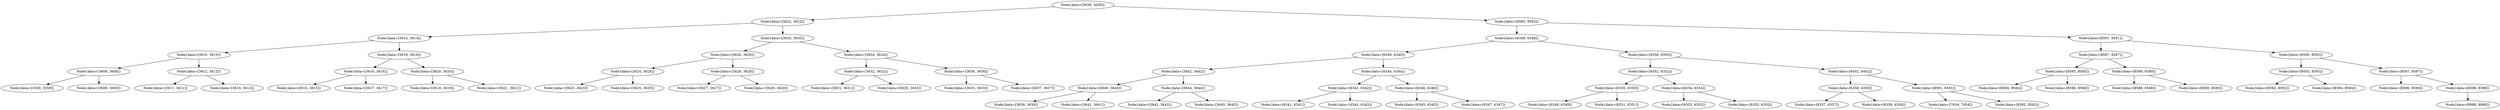 digraph G{
518984338 [label="Node{data=[3638, 3638]}"]
518984338 -> 2101770676
2101770676 [label="Node{data=[3622, 3622]}"]
2101770676 -> 2064106093
2064106093 [label="Node{data=[3614, 3614]}"]
2064106093 -> 859856992
859856992 [label="Node{data=[3610, 3610]}"]
859856992 -> 1440587544
1440587544 [label="Node{data=[3608, 3608]}"]
1440587544 -> 454612942
454612942 [label="Node{data=[3559, 3559]}"]
1440587544 -> 1590262378
1590262378 [label="Node{data=[3609, 3609]}"]
859856992 -> 1857704627
1857704627 [label="Node{data=[3612, 3612]}"]
1857704627 -> 1470506275
1470506275 [label="Node{data=[3611, 3611]}"]
1857704627 -> 173878974
173878974 [label="Node{data=[3613, 3613]}"]
2064106093 -> 525475765
525475765 [label="Node{data=[3618, 3618]}"]
525475765 -> 599914790
599914790 [label="Node{data=[3616, 3616]}"]
599914790 -> 1160273728
1160273728 [label="Node{data=[3615, 3615]}"]
599914790 -> 652456325
652456325 [label="Node{data=[3617, 3617]}"]
525475765 -> 700689755
700689755 [label="Node{data=[3620, 3620]}"]
700689755 -> 90667404
90667404 [label="Node{data=[3619, 3619]}"]
700689755 -> 36893759
36893759 [label="Node{data=[3621, 3621]}"]
2101770676 -> 962990693
962990693 [label="Node{data=[3630, 3630]}"]
962990693 -> 226220391
226220391 [label="Node{data=[3626, 3626]}"]
226220391 -> 871262813
871262813 [label="Node{data=[3624, 3624]}"]
871262813 -> 644412179
644412179 [label="Node{data=[3623, 3623]}"]
871262813 -> 789854337
789854337 [label="Node{data=[3625, 3625]}"]
226220391 -> 2088205541
2088205541 [label="Node{data=[3628, 3628]}"]
2088205541 -> 1015762356
1015762356 [label="Node{data=[3627, 3627]}"]
2088205541 -> 1562038621
1562038621 [label="Node{data=[3629, 3629]}"]
962990693 -> 1405368911
1405368911 [label="Node{data=[3634, 3634]}"]
1405368911 -> 345240710
345240710 [label="Node{data=[3632, 3632]}"]
345240710 -> 1913908557
1913908557 [label="Node{data=[3631, 3631]}"]
345240710 -> 2030590571
2030590571 [label="Node{data=[3633, 3633]}"]
1405368911 -> 191627591
191627591 [label="Node{data=[3636, 3636]}"]
191627591 -> 5305192
5305192 [label="Node{data=[3635, 3635]}"]
191627591 -> 1833177002
1833177002 [label="Node{data=[3637, 3637]}"]
518984338 -> 1453644651
1453644651 [label="Node{data=[8583, 8583]}"]
1453644651 -> 1034522305
1034522305 [label="Node{data=[6348, 6348]}"]
1034522305 -> 988148143
988148143 [label="Node{data=[6340, 6340]}"]
988148143 -> 2006024198
2006024198 [label="Node{data=[3642, 3642]}"]
2006024198 -> 127820316
127820316 [label="Node{data=[3640, 3640]}"]
127820316 -> 1982868392
1982868392 [label="Node{data=[3639, 3639]}"]
127820316 -> 1674433608
1674433608 [label="Node{data=[3641, 3641]}"]
2006024198 -> 405272967
405272967 [label="Node{data=[3644, 3644]}"]
405272967 -> 1826485789
1826485789 [label="Node{data=[3643, 3643]}"]
405272967 -> 466091333
466091333 [label="Node{data=[3645, 3645]}"]
988148143 -> 379913697
379913697 [label="Node{data=[6344, 6344]}"]
379913697 -> 828976499
828976499 [label="Node{data=[6342, 6342]}"]
828976499 -> 847730781
847730781 [label="Node{data=[6341, 6341]}"]
828976499 -> 378451613
378451613 [label="Node{data=[6343, 6343]}"]
379913697 -> 674898848
674898848 [label="Node{data=[6346, 6346]}"]
674898848 -> 1346404705
1346404705 [label="Node{data=[6345, 6345]}"]
674898848 -> 1485663876
1485663876 [label="Node{data=[6347, 6347]}"]
1034522305 -> 995361110
995361110 [label="Node{data=[6356, 6356]}"]
995361110 -> 1107956415
1107956415 [label="Node{data=[6352, 6352]}"]
1107956415 -> 378914838
378914838 [label="Node{data=[6350, 6350]}"]
378914838 -> 627014926
627014926 [label="Node{data=[6349, 6349]}"]
378914838 -> 1041929794
1041929794 [label="Node{data=[6351, 6351]}"]
1107956415 -> 739763412
739763412 [label="Node{data=[6354, 6354]}"]
739763412 -> 343563320
343563320 [label="Node{data=[6353, 6353]}"]
739763412 -> 1242817716
1242817716 [label="Node{data=[6355, 6355]}"]
995361110 -> 542233394
542233394 [label="Node{data=[6402, 6402]}"]
542233394 -> 863216296
863216296 [label="Node{data=[6358, 6358]}"]
863216296 -> 1965990754
1965990754 [label="Node{data=[6357, 6357]}"]
863216296 -> 541970231
541970231 [label="Node{data=[6359, 6359]}"]
542233394 -> 237719631
237719631 [label="Node{data=[8581, 8581]}"]
237719631 -> 551802304
551802304 [label="Node{data=[7654, 7654]}"]
237719631 -> 542525197
542525197 [label="Node{data=[8582, 8582]}"]
1453644651 -> 1856766023
1856766023 [label="Node{data=[8591, 8591]}"]
1856766023 -> 978427125
978427125 [label="Node{data=[8587, 8587]}"]
978427125 -> 77730730
77730730 [label="Node{data=[8585, 8585]}"]
77730730 -> 375280156
375280156 [label="Node{data=[8584, 8584]}"]
77730730 -> 410965672
410965672 [label="Node{data=[8586, 8586]}"]
978427125 -> 788420454
788420454 [label="Node{data=[8589, 8589]}"]
788420454 -> 987049552
987049552 [label="Node{data=[8588, 8588]}"]
788420454 -> 1585403300
1585403300 [label="Node{data=[8590, 8590]}"]
1856766023 -> 811205461
811205461 [label="Node{data=[8595, 8595]}"]
811205461 -> 1824733023
1824733023 [label="Node{data=[8593, 8593]}"]
1824733023 -> 2146906937
2146906937 [label="Node{data=[8592, 8592]}"]
1824733023 -> 1535216406
1535216406 [label="Node{data=[8594, 8594]}"]
811205461 -> 1000434584
1000434584 [label="Node{data=[8597, 8597]}"]
1000434584 -> 1320016508
1320016508 [label="Node{data=[8596, 8596]}"]
1000434584 -> 142952043
142952043 [label="Node{data=[8598, 8598]}"]
142952043 -> 1594598742
1594598742 [label="Node{data=[8988, 8988]}"]
}